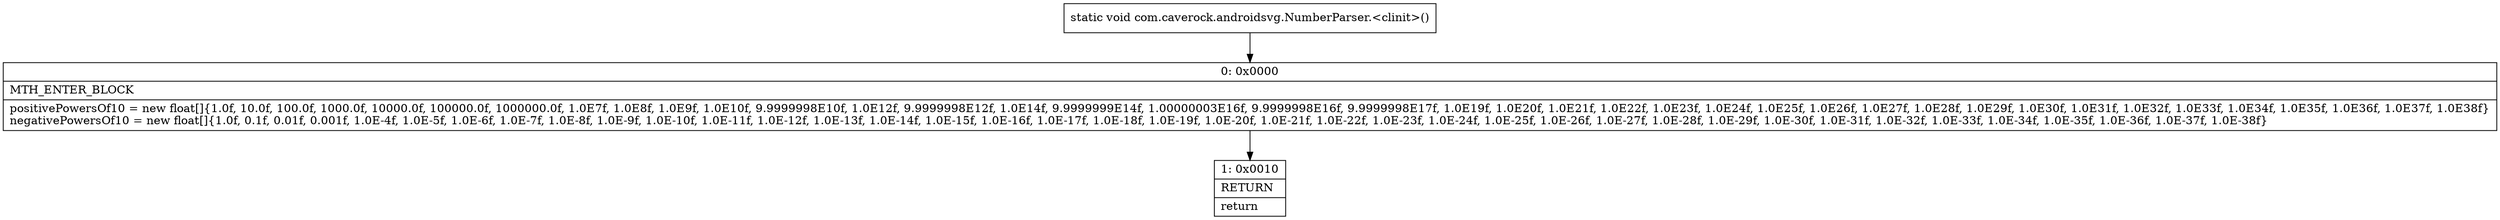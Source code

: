 digraph "CFG forcom.caverock.androidsvg.NumberParser.\<clinit\>()V" {
Node_0 [shape=record,label="{0\:\ 0x0000|MTH_ENTER_BLOCK\l|positivePowersOf10 = new float[]\{1.0f, 10.0f, 100.0f, 1000.0f, 10000.0f, 100000.0f, 1000000.0f, 1.0E7f, 1.0E8f, 1.0E9f, 1.0E10f, 9.9999998E10f, 1.0E12f, 9.9999998E12f, 1.0E14f, 9.9999999E14f, 1.00000003E16f, 9.9999998E16f, 9.9999998E17f, 1.0E19f, 1.0E20f, 1.0E21f, 1.0E22f, 1.0E23f, 1.0E24f, 1.0E25f, 1.0E26f, 1.0E27f, 1.0E28f, 1.0E29f, 1.0E30f, 1.0E31f, 1.0E32f, 1.0E33f, 1.0E34f, 1.0E35f, 1.0E36f, 1.0E37f, 1.0E38f\}\lnegativePowersOf10 = new float[]\{1.0f, 0.1f, 0.01f, 0.001f, 1.0E\-4f, 1.0E\-5f, 1.0E\-6f, 1.0E\-7f, 1.0E\-8f, 1.0E\-9f, 1.0E\-10f, 1.0E\-11f, 1.0E\-12f, 1.0E\-13f, 1.0E\-14f, 1.0E\-15f, 1.0E\-16f, 1.0E\-17f, 1.0E\-18f, 1.0E\-19f, 1.0E\-20f, 1.0E\-21f, 1.0E\-22f, 1.0E\-23f, 1.0E\-24f, 1.0E\-25f, 1.0E\-26f, 1.0E\-27f, 1.0E\-28f, 1.0E\-29f, 1.0E\-30f, 1.0E\-31f, 1.0E\-32f, 1.0E\-33f, 1.0E\-34f, 1.0E\-35f, 1.0E\-36f, 1.0E\-37f, 1.0E\-38f\}\l}"];
Node_1 [shape=record,label="{1\:\ 0x0010|RETURN\l|return\l}"];
MethodNode[shape=record,label="{static void com.caverock.androidsvg.NumberParser.\<clinit\>() }"];
MethodNode -> Node_0;
Node_0 -> Node_1;
}

